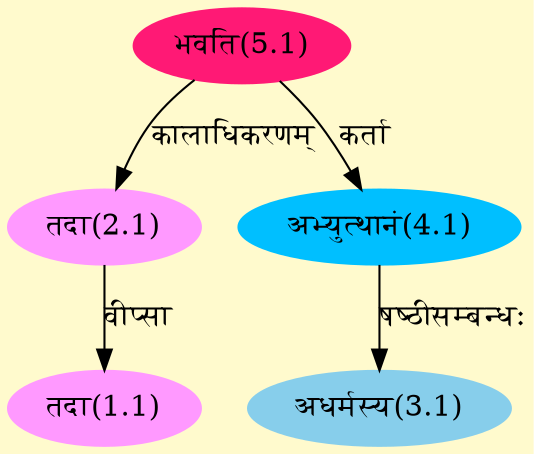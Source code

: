 digraph G{
rankdir=BT;
 compound=true;
 bgcolor="lemonchiffon1";
Node1_1 [style=filled, color="#FF99FF" label = "तदा(1.1)"]
Node2_1 [style=filled, color="#FF99FF" label = "तदा(2.1)"]
Node5_1 [style=filled, color="#FF1975" label = "भवति(5.1)"]
Node3_1 [style=filled, color="#87CEEB" label = "अधर्मस्य(3.1)"]
Node4_1 [style=filled, color="#00BFFF" label = "अभ्युत्थानं(4.1)"]
/* Start of Relations section */

Node1_1 -> Node2_1 [  label="वीप्सा"  dir="back" ]
Node2_1 -> Node5_1 [  label="कालाधिकरणम्"  dir="back" ]
Node3_1 -> Node4_1 [  label="षष्ठीसम्बन्धः"  dir="back" ]
Node4_1 -> Node5_1 [  label="कर्ता"  dir="back" ]
}
